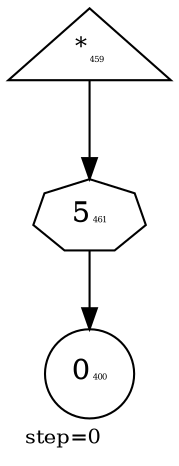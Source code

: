 digraph {
  graph  [labelloc=bottom,labeljust=left,fontsize="10",label="step=0"];
  "400" [shape=circle,peripheries="1",label=<0<FONT POINT-SIZE='4'>400</FONT>>,labelfontcolor=black,color=black];
  "459" [shape=triangle,peripheries="1",label=<<SUP>*</SUP><FONT POINT-SIZE='4'>459</FONT>>,labelfontcolor=black,color=black];
  "461" [label=<5<FONT POINT-SIZE='4'>461</FONT>>,peripheries="1",color=black,shape=septagon];
  "459" -> "461" [color=black];
  "461" -> "400" [color=black];
}